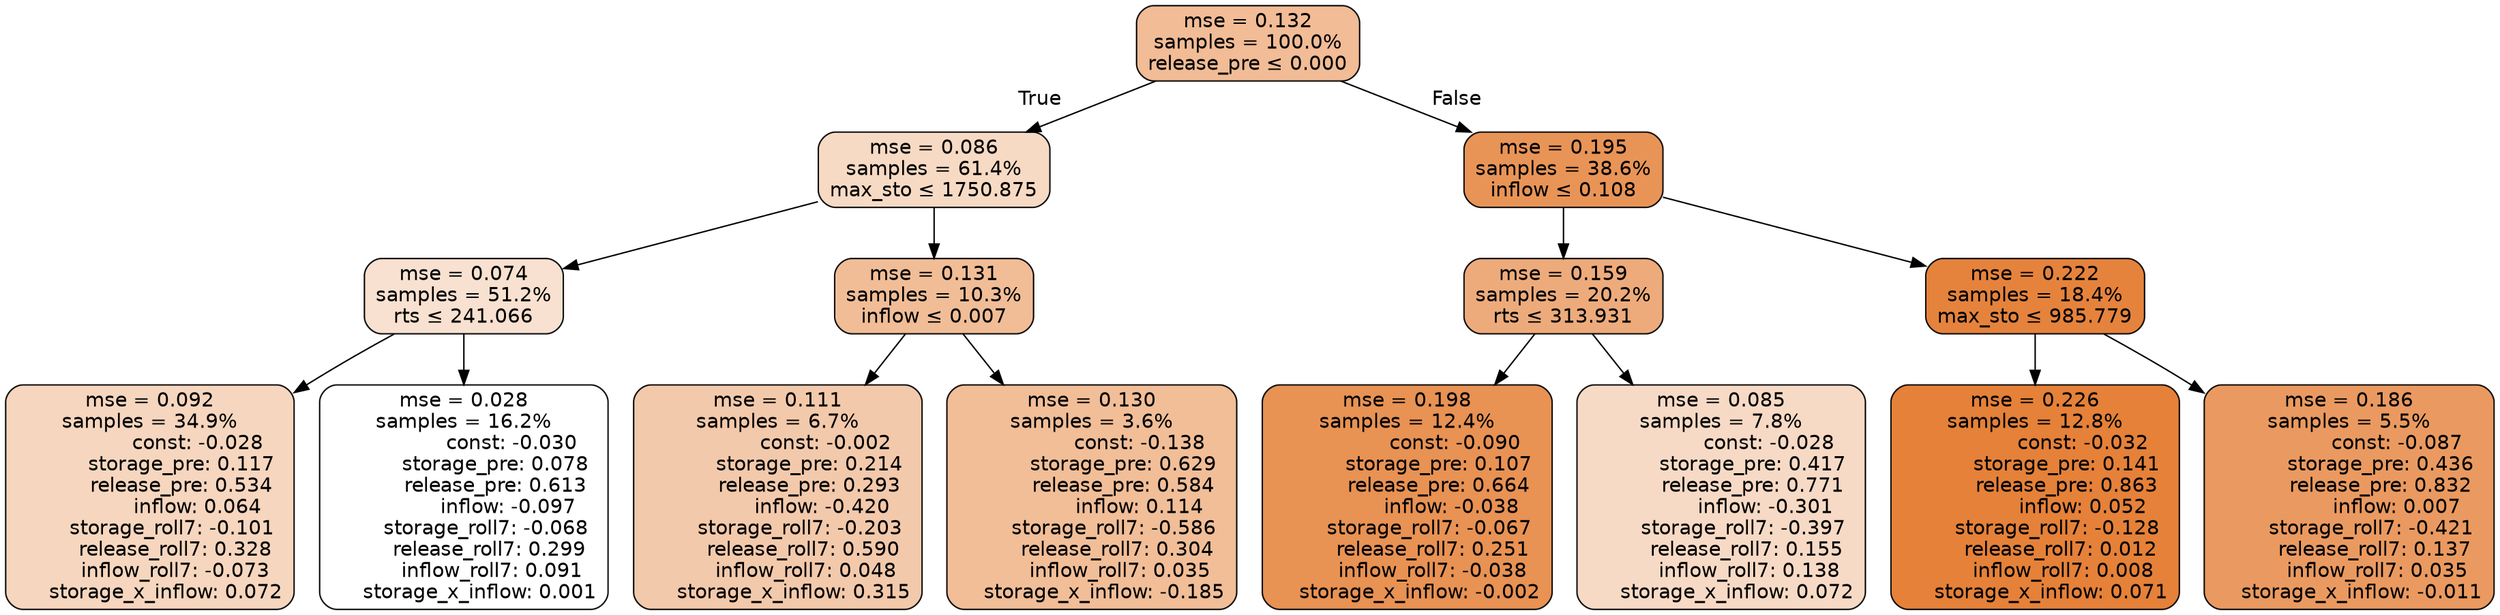 digraph tree {
bgcolor="transparent"
node [shape=rectangle, style="filled, rounded", color="black", fontname=helvetica] ;
edge [fontname=helvetica] ;
	"0" [label="mse = 0.132
samples = 100.0%
release_pre &le; 0.000", fillcolor="#f1bc96"]
	"1" [label="mse = 0.086
samples = 61.4%
max_sto &le; 1750.875", fillcolor="#f7dac4"]
	"2" [label="mse = 0.074
samples = 51.2%
rts &le; 241.066", fillcolor="#f8e1d0"]
	"3" [label="mse = 0.092
samples = 34.9%
               const: -0.028
          storage_pre: 0.117
          release_pre: 0.534
               inflow: 0.064
       storage_roll7: -0.101
        release_roll7: 0.328
        inflow_roll7: -0.073
     storage_x_inflow: 0.072", fillcolor="#f6d6be"]
	"4" [label="mse = 0.028
samples = 16.2%
               const: -0.030
          storage_pre: 0.078
          release_pre: 0.613
              inflow: -0.097
       storage_roll7: -0.068
        release_roll7: 0.299
         inflow_roll7: 0.091
     storage_x_inflow: 0.001", fillcolor="#ffffff"]
	"5" [label="mse = 0.131
samples = 10.3%
inflow &le; 0.007", fillcolor="#f1bd97"]
	"6" [label="mse = 0.111
samples = 6.7%
               const: -0.002
          storage_pre: 0.214
          release_pre: 0.293
              inflow: -0.420
       storage_roll7: -0.203
        release_roll7: 0.590
         inflow_roll7: 0.048
     storage_x_inflow: 0.315", fillcolor="#f3c9ab"]
	"7" [label="mse = 0.130
samples = 3.6%
               const: -0.138
          storage_pre: 0.629
          release_pre: 0.584
               inflow: 0.114
       storage_roll7: -0.586
        release_roll7: 0.304
         inflow_roll7: 0.035
    storage_x_inflow: -0.185", fillcolor="#f1be98"]
	"8" [label="mse = 0.195
samples = 38.6%
inflow &le; 0.108", fillcolor="#e99457"]
	"9" [label="mse = 0.159
samples = 20.2%
rts &le; 313.931", fillcolor="#edab7c"]
	"10" [label="mse = 0.198
samples = 12.4%
               const: -0.090
          storage_pre: 0.107
          release_pre: 0.664
              inflow: -0.038
       storage_roll7: -0.067
        release_roll7: 0.251
        inflow_roll7: -0.038
    storage_x_inflow: -0.002", fillcolor="#e89254"]
	"11" [label="mse = 0.085
samples = 7.8%
               const: -0.028
          storage_pre: 0.417
          release_pre: 0.771
              inflow: -0.301
       storage_roll7: -0.397
        release_roll7: 0.155
         inflow_roll7: 0.138
     storage_x_inflow: 0.072", fillcolor="#f7dac5"]
	"12" [label="mse = 0.222
samples = 18.4%
max_sto &le; 985.779", fillcolor="#e5833d"]
	"13" [label="mse = 0.226
samples = 12.8%
               const: -0.032
          storage_pre: 0.141
          release_pre: 0.863
               inflow: 0.052
       storage_roll7: -0.128
        release_roll7: 0.012
         inflow_roll7: 0.008
     storage_x_inflow: 0.071", fillcolor="#e58139"]
	"14" [label="mse = 0.186
samples = 5.5%
               const: -0.087
          storage_pre: 0.436
          release_pre: 0.832
               inflow: 0.007
       storage_roll7: -0.421
        release_roll7: 0.137
         inflow_roll7: 0.035
    storage_x_inflow: -0.011", fillcolor="#ea9a60"]

	"0" -> "1" [labeldistance=2.5, labelangle=45, headlabel="True"]
	"1" -> "2"
	"2" -> "3"
	"2" -> "4"
	"1" -> "5"
	"5" -> "6"
	"5" -> "7"
	"0" -> "8" [labeldistance=2.5, labelangle=-45, headlabel="False"]
	"8" -> "9"
	"9" -> "10"
	"9" -> "11"
	"8" -> "12"
	"12" -> "13"
	"12" -> "14"
}